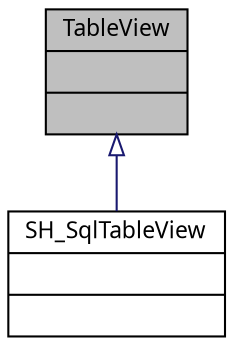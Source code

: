 digraph "TableView"
{
 // INTERACTIVE_SVG=YES
  bgcolor="transparent";
  edge [fontname="Verdana",fontsize="11",labelfontname="Verdana",labelfontsize="11"];
  node [fontname="Verdana",fontsize="11",shape=record];
  Node1 [label="{TableView\n||}",height=0.2,width=0.4,color="black", fillcolor="grey75", style="filled" fontcolor="black"];
  Node1 -> Node2 [dir="back",color="midnightblue",fontsize="11",style="solid",arrowtail="onormal",fontname="Verdana"];
  Node2 [label="{SH_SqlTableView\n||}",height=0.2,width=0.4,color="black",URL="$classSH__SqlTableView.html"];
}
